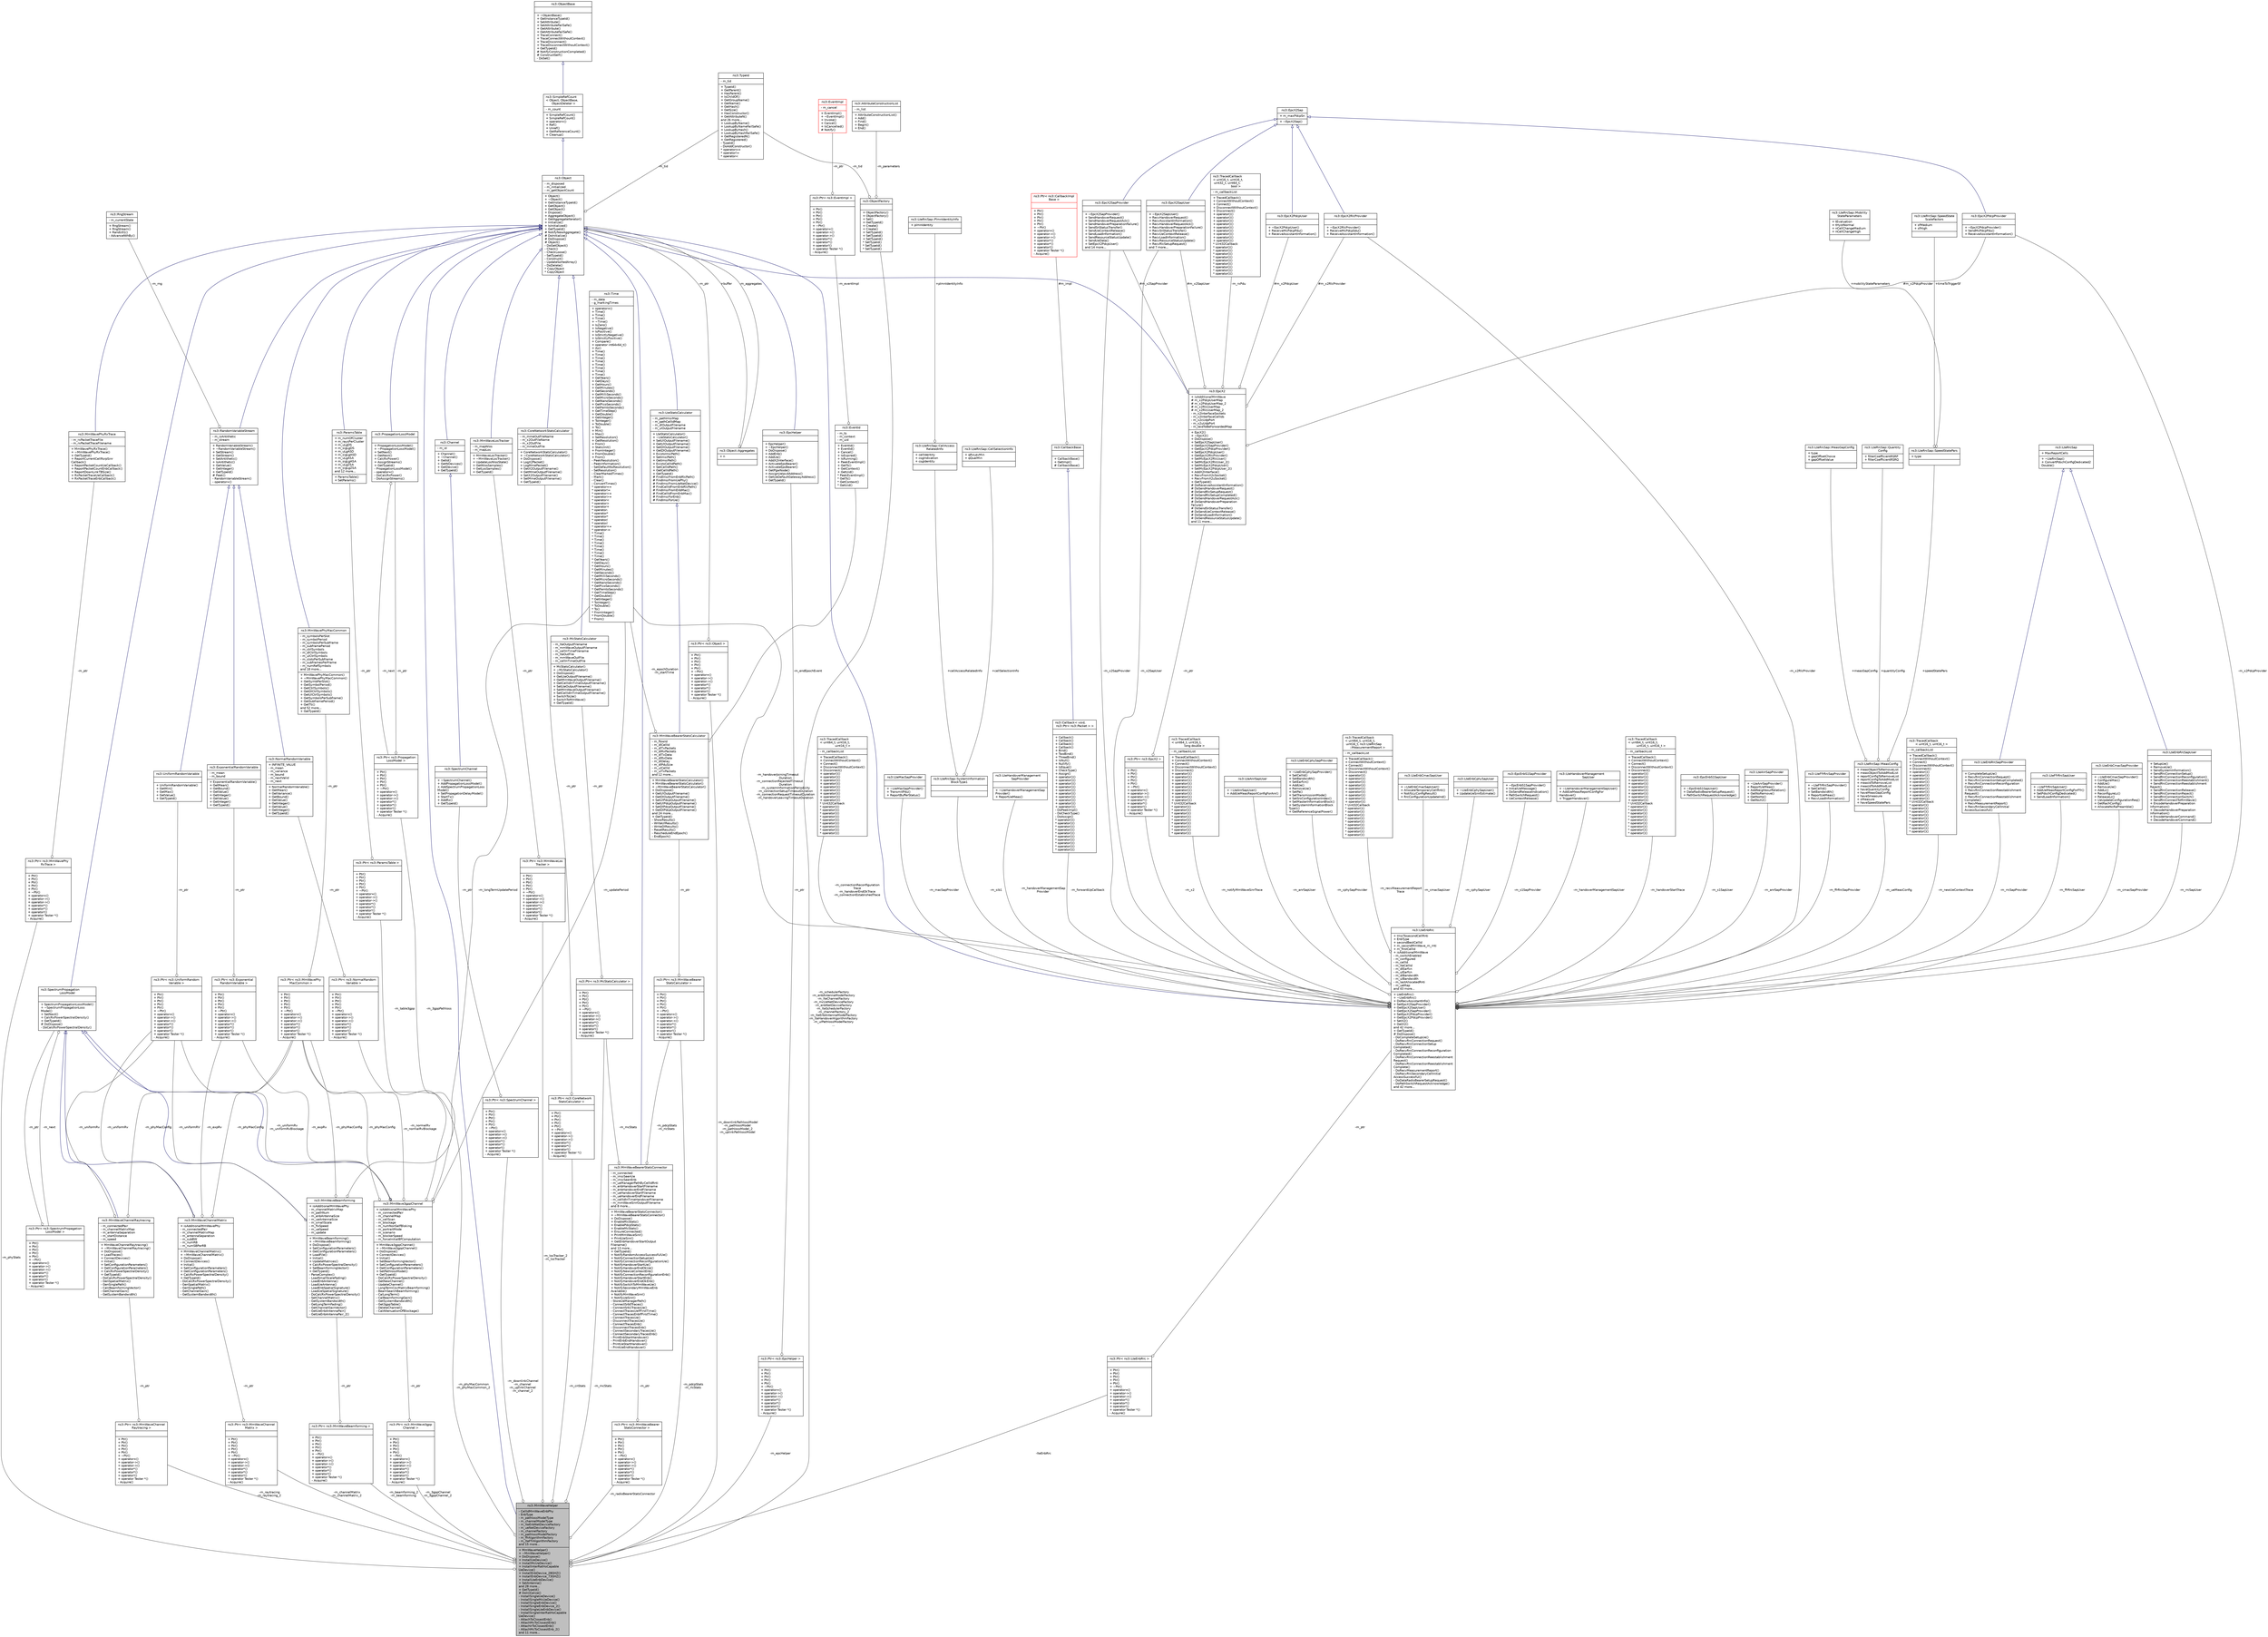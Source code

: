 digraph "ns3::MmWaveHelper"
{
  edge [fontname="Helvetica",fontsize="10",labelfontname="Helvetica",labelfontsize="10"];
  node [fontname="Helvetica",fontsize="10",shape=record];
  Node1 [label="{ns3::MmWaveHelper\n|- CellIdMmWaveEnbPhy\l- EnbType\l- m_pathlossModelType\l- m_channelModelType\l- m_lteEnbNetDeviceFactory\l- m_ueNetDeviceFactory\l- m_channelFactory\l- m_pathlossModelFactory\l- m_ffrAlgorithmFactory\l- m_lteFfrAlgorithmFactory\land 15 more...\l|+ MmWaveHelper()\l+ ~MmWaveHelper()\l+ DoDispose()\l+ InstallUeDevice()\l+ InstallMcUeDevice()\l+ InstallInterRatHoCapable\lUeDevice()\l+ InstallEnbDevice_28GHZ()\l+ InstallEnbDevice_73GHZ()\l+ InstallLteEnbDevice()\l+ SetAntenna()\land 28 more...\l+ GetTypeId()\l# DoInitialize()\l- InstallSingleUeDevice()\l- InstallSingleMcUeDevice()\l- InstallSingleEnbDevice()\l- InstallSingleEnbDevice_2()\l- InstallSingleLteEnbDevice()\l- InstallSingleInterRatHoCapable\lUeDevice()\l- AttachToClosestEnb()\l- AttachMcToClosestEnb()\l- AttachIrToClosestEnb()\l- AttachMcToClosestEnb_2()\land 11 more...\l}",height=0.2,width=0.4,color="black", fillcolor="grey75", style="filled", fontcolor="black"];
  Node2 -> Node1 [dir="back",color="midnightblue",fontsize="10",style="solid",arrowtail="onormal"];
  Node2 [label="{ns3::Object\n|- m_disposed\l- m_initialized\l- m_getObjectCount\l|+ Object()\l+ ~Object()\l+ GetInstanceTypeId()\l+ GetObject()\l+ GetObject()\l+ Dispose()\l+ AggregateObject()\l+ GetAggregateIterator()\l+ Initialize()\l+ IsInitialized()\l+ GetTypeId()\l# NotifyNewAggregate()\l# DoInitialize()\l# DoDispose()\l# Object()\l- DoGetObject()\l- Check()\l- CheckLoose()\l- SetTypeId()\l- Construct()\l- UpdateSortedArray()\l- DoDelete()\l* CopyObject\l* CopyObject\l}",height=0.2,width=0.4,color="black", fillcolor="white", style="filled",URL="$d9/d77/classns3_1_1Object.html",tooltip="A base class which provides memory management and object aggregation. "];
  Node3 -> Node2 [dir="back",color="midnightblue",fontsize="10",style="solid",arrowtail="onormal"];
  Node3 [label="{ns3::SimpleRefCount\l\< Object, ObjectBase,\l ObjectDeleter \>\n|- m_count\l|+ SimpleRefCount()\l+ SimpleRefCount()\l+ operator=()\l+ Ref()\l+ Unref()\l+ GetReferenceCount()\l+ Cleanup()\l}",height=0.2,width=0.4,color="black", fillcolor="white", style="filled",URL="$da/da1/classns3_1_1SimpleRefCount.html"];
  Node4 -> Node3 [dir="back",color="midnightblue",fontsize="10",style="solid",arrowtail="onormal"];
  Node4 [label="{ns3::ObjectBase\n||+ ~ObjectBase()\l+ GetInstanceTypeId()\l+ SetAttribute()\l+ SetAttributeFailSafe()\l+ GetAttribute()\l+ GetAttributeFailSafe()\l+ TraceConnect()\l+ TraceConnectWithoutContext()\l+ TraceDisconnect()\l+ TraceDisconnectWithoutContext()\l+ GetTypeId()\l# NotifyConstructionCompleted()\l# ConstructSelf()\l- DoSet()\l}",height=0.2,width=0.4,color="black", fillcolor="white", style="filled",URL="$d2/dac/classns3_1_1ObjectBase.html",tooltip="Anchor the ns-3 type and attribute system. "];
  Node5 -> Node2 [color="grey25",fontsize="10",style="solid",label=" -m_tid" ,arrowhead="odiamond"];
  Node5 [label="{ns3::TypeId\n|- m_tid\l|+ TypeId()\l+ GetParent()\l+ HasParent()\l+ IsChildOf()\l+ GetGroupName()\l+ GetName()\l+ GetHash()\l+ GetSize()\l+ HasConstructor()\l+ GetAttributeN()\land 26 more...\l+ LookupByName()\l+ LookupByNameFailSafe()\l+ LookupByHash()\l+ LookupByHashFailSafe()\l+ GetRegisteredN()\l+ GetRegistered()\l- TypeId()\l- DoAddConstructor()\l* operator==\l* operator!=\l* operator\<\l}",height=0.2,width=0.4,color="black", fillcolor="white", style="filled",URL="$d6/d11/classns3_1_1TypeId.html",tooltip="a unique identifier for an interface. "];
  Node6 -> Node2 [color="grey25",fontsize="10",style="solid",label=" -m_aggregates" ,arrowhead="odiamond"];
  Node6 [label="{ns3::Object::Aggregates\n|+ n\l|}",height=0.2,width=0.4,color="black", fillcolor="white", style="filled",URL="$d5/de9/structns3_1_1Object_1_1Aggregates.html"];
  Node2 -> Node6 [color="grey25",fontsize="10",style="solid",label=" +buffer" ,arrowhead="odiamond"];
  Node7 -> Node1 [color="grey25",fontsize="10",style="solid",label=" -m_downlinkChannel\n-m_channel\n-m_uplinkChannel\n-m_channel_2" ,arrowhead="odiamond"];
  Node7 [label="{ns3::Ptr\< ns3::SpectrumChannel \>\n||+ Ptr()\l+ Ptr()\l+ Ptr()\l+ Ptr()\l+ Ptr()\l+ ~Ptr()\l+ operator=()\l+ operator-\>()\l+ operator-\>()\l+ operator*()\l+ operator*()\l+ operator!()\l+ operator Tester *()\l- Acquire()\l}",height=0.2,width=0.4,color="black", fillcolor="white", style="filled",URL="$dc/d90/classns3_1_1Ptr.html"];
  Node8 -> Node7 [color="grey25",fontsize="10",style="solid",label=" -m_ptr" ,arrowhead="odiamond"];
  Node8 [label="{ns3::SpectrumChannel\n||+ ~SpectrumChannel()\l+ AddPropagationLossModel()\l+ AddSpectrumPropagationLoss\lModel()\l+ SetPropagationDelayModel()\l+ StartTx()\l+ AddRx()\l+ GetTypeId()\l}",height=0.2,width=0.4,color="black", fillcolor="white", style="filled",URL="$d9/d59/classns3_1_1SpectrumChannel.html"];
  Node9 -> Node8 [dir="back",color="midnightblue",fontsize="10",style="solid",arrowtail="onormal"];
  Node9 [label="{ns3::Channel\n|- m_id\l|+ Channel()\l+ ~Channel()\l+ GetId()\l+ GetNDevices()\l+ GetDevice()\l+ GetTypeId()\l}",height=0.2,width=0.4,color="black", fillcolor="white", style="filled",URL="$d4/d67/classns3_1_1Channel.html",tooltip="Abstract Channel Base Class. "];
  Node2 -> Node9 [dir="back",color="midnightblue",fontsize="10",style="solid",arrowtail="onormal"];
  Node10 -> Node1 [color="grey25",fontsize="10",style="solid",label=" -m_losTracker_2\n-m_losTracker" ,arrowhead="odiamond"];
  Node10 [label="{ns3::Ptr\< ns3::MmWaveLos\lTracker \>\n||+ Ptr()\l+ Ptr()\l+ Ptr()\l+ Ptr()\l+ Ptr()\l+ ~Ptr()\l+ operator=()\l+ operator-\>()\l+ operator-\>()\l+ operator*()\l+ operator*()\l+ operator!()\l+ operator Tester *()\l- Acquire()\l}",height=0.2,width=0.4,color="black", fillcolor="white", style="filled",URL="$dc/d90/classns3_1_1Ptr.html"];
  Node11 -> Node10 [color="grey25",fontsize="10",style="solid",label=" -m_ptr" ,arrowhead="odiamond"];
  Node11 [label="{ns3::MmWaveLosTracker\n|- m_mapNlos\l- m_mapLos\l|+ MmWaveLosTracker()\l+ ~MmWaveLosTracker()\l+ UpdateLosNlosState()\l+ GetNlosSamples()\l+ GetLosSamples()\l+ GetTypeId()\l}",height=0.2,width=0.4,color="black", fillcolor="white", style="filled",URL="$d6/d4e/classns3_1_1MmWaveLosTracker.html"];
  Node2 -> Node11 [dir="back",color="midnightblue",fontsize="10",style="solid",arrowtail="onormal"];
  Node12 -> Node1 [color="grey25",fontsize="10",style="solid",label=" -m_cnStats" ,arrowhead="odiamond"];
  Node12 [label="{ns3::Ptr\< ns3::CoreNetwork\lStatsCalculator \>\n||+ Ptr()\l+ Ptr()\l+ Ptr()\l+ Ptr()\l+ Ptr()\l+ ~Ptr()\l+ operator=()\l+ operator-\>()\l+ operator-\>()\l+ operator*()\l+ operator*()\l+ operator!()\l+ operator Tester *()\l- Acquire()\l}",height=0.2,width=0.4,color="black", fillcolor="white", style="filled",URL="$dc/d90/classns3_1_1Ptr.html"];
  Node13 -> Node12 [color="grey25",fontsize="10",style="solid",label=" -m_ptr" ,arrowhead="odiamond"];
  Node13 [label="{ns3::CoreNetworkStatsCalculator\n|- m_mmeOutFileName\l- m_x2OutFileName\l- m_x2OutFile\l- m_mmeOutFile\l|+ CoreNetworkStatsCalculator()\l+ ~CoreNetworkStatsCalculator()\l+ DoDispose()\l+ LogX2Packet()\l+ LogMmePacket()\l+ GetX2OutputFilename()\l+ GetMmeOutputFilename()\l+ SetX2OutputFilename()\l+ SetMmeOutputFilename()\l+ GetTypeId()\l}",height=0.2,width=0.4,color="black", fillcolor="white", style="filled",URL="$da/d47/classns3_1_1CoreNetworkStatsCalculator.html"];
  Node2 -> Node13 [dir="back",color="midnightblue",fontsize="10",style="solid",arrowtail="onormal"];
  Node14 -> Node1 [color="grey25",fontsize="10",style="solid",label=" -m_epcHelper" ,arrowhead="odiamond"];
  Node14 [label="{ns3::Ptr\< ns3::EpcHelper \>\n||+ Ptr()\l+ Ptr()\l+ Ptr()\l+ Ptr()\l+ Ptr()\l+ ~Ptr()\l+ operator=()\l+ operator-\>()\l+ operator-\>()\l+ operator*()\l+ operator*()\l+ operator!()\l+ operator Tester *()\l- Acquire()\l}",height=0.2,width=0.4,color="black", fillcolor="white", style="filled",URL="$dc/d90/classns3_1_1Ptr.html"];
  Node15 -> Node14 [color="grey25",fontsize="10",style="solid",label=" -m_ptr" ,arrowhead="odiamond"];
  Node15 [label="{ns3::EpcHelper\n||+ EpcHelper()\l+ ~EpcHelper()\l+ DoDispose()\l+ AddEnb()\l+ AddUe()\l+ AddX2Interface()\l+ ActivateEpsBearer()\l+ ActivateEpsBearer()\l+ GetPgwNode()\l+ AssignUeIpv4Address()\l+ GetUeDefaultGatewayAddress()\l+ GetTypeId()\l}",height=0.2,width=0.4,color="black", fillcolor="white", style="filled",URL="$d3/d5b/classns3_1_1EpcHelper.html",tooltip="Base helper class to handle the creation of the EPC entities. "];
  Node2 -> Node15 [dir="back",color="midnightblue",fontsize="10",style="solid",arrowtail="onormal"];
  Node16 -> Node1 [color="grey25",fontsize="10",style="solid",label=" -m_phyStats" ,arrowhead="odiamond"];
  Node16 [label="{ns3::Ptr\< ns3::MmWavePhy\lRxTrace \>\n||+ Ptr()\l+ Ptr()\l+ Ptr()\l+ Ptr()\l+ Ptr()\l+ ~Ptr()\l+ operator=()\l+ operator-\>()\l+ operator-\>()\l+ operator*()\l+ operator*()\l+ operator!()\l+ operator Tester *()\l- Acquire()\l}",height=0.2,width=0.4,color="black", fillcolor="white", style="filled",URL="$dc/d90/classns3_1_1Ptr.html"];
  Node17 -> Node16 [color="grey25",fontsize="10",style="solid",label=" -m_ptr" ,arrowhead="odiamond"];
  Node17 [label="{ns3::MmWavePhyRxTrace\n|- m_rxPacketTraceFile\l- m_rxPacketTraceFilename\l|+ MmWavePhyRxTrace()\l+ ~MmWavePhyRxTrace()\l+ GetTypeId()\l+ ReportCurrentCellRsrpSinr\lCallback()\l+ ReportPacketCountUeCallback()\l+ ReportPacketCountEnbCallback()\l+ ReportDownLinkTBSize()\l+ RxPacketTraceUeCallback()\l+ RxPacketTraceEnbCallback()\l}",height=0.2,width=0.4,color="black", fillcolor="white", style="filled",URL="$d8/def/classns3_1_1MmWavePhyRxTrace.html"];
  Node2 -> Node17 [dir="back",color="midnightblue",fontsize="10",style="solid",arrowtail="onormal"];
  Node18 -> Node1 [color="grey25",fontsize="10",style="solid",label=" -m_raytracing\n-m_raytracing_2" ,arrowhead="odiamond"];
  Node18 [label="{ns3::Ptr\< ns3::MmWaveChannel\lRaytracing \>\n||+ Ptr()\l+ Ptr()\l+ Ptr()\l+ Ptr()\l+ Ptr()\l+ ~Ptr()\l+ operator=()\l+ operator-\>()\l+ operator-\>()\l+ operator*()\l+ operator*()\l+ operator!()\l+ operator Tester *()\l- Acquire()\l}",height=0.2,width=0.4,color="black", fillcolor="white", style="filled",URL="$dc/d90/classns3_1_1Ptr.html"];
  Node19 -> Node18 [color="grey25",fontsize="10",style="solid",label=" -m_ptr" ,arrowhead="odiamond"];
  Node19 [label="{ns3::MmWaveChannelRaytracing\n|- m_connectedPair\l- m_channelMatrixMap\l- m_antennaSeparation\l- m_startDistance\l- m_speed\l|+ MmWaveChannelRaytracing()\l+ ~MmWaveChannelRaytracing()\l+ DoDispose()\l+ LoadTraces()\l+ ConnectDevices()\l+ Initial()\l+ SetConfigurationParameters()\l+ GetConfigurationParameters()\l+ CalcRxPowerSpectralDensity()\l+ GetTypeId()\l- DoCalcRxPowerSpectralDensity()\l- GenSpatialMatrix()\l- GenSinglePath()\l- CalcBeamformingVector()\l- GetChannelGain()\l- GetSystemBandwidth()\l}",height=0.2,width=0.4,color="black", fillcolor="white", style="filled",URL="$d1/d92/classns3_1_1MmWaveChannelRaytracing.html"];
  Node20 -> Node19 [dir="back",color="midnightblue",fontsize="10",style="solid",arrowtail="onormal"];
  Node20 [label="{ns3::SpectrumPropagation\lLossModel\n||+ SpectrumPropagationLossModel()\l+ ~SpectrumPropagationLoss\lModel()\l+ SetNext()\l+ CalcRxPowerSpectralDensity()\l+ GetTypeId()\l# DoDispose()\l- DoCalcRxPowerSpectralDensity()\l}",height=0.2,width=0.4,color="black", fillcolor="white", style="filled",URL="$db/dd7/classns3_1_1SpectrumPropagationLossModel.html",tooltip="spectrum-aware propagation loss model "];
  Node2 -> Node20 [dir="back",color="midnightblue",fontsize="10",style="solid",arrowtail="onormal"];
  Node21 -> Node20 [color="grey25",fontsize="10",style="solid",label=" -m_next" ,arrowhead="odiamond"];
  Node21 [label="{ns3::Ptr\< ns3::SpectrumPropagation\lLossModel \>\n||+ Ptr()\l+ Ptr()\l+ Ptr()\l+ Ptr()\l+ Ptr()\l+ ~Ptr()\l+ operator=()\l+ operator-\>()\l+ operator-\>()\l+ operator*()\l+ operator*()\l+ operator!()\l+ operator Tester *()\l- Acquire()\l}",height=0.2,width=0.4,color="black", fillcolor="white", style="filled",URL="$dc/d90/classns3_1_1Ptr.html"];
  Node20 -> Node21 [color="grey25",fontsize="10",style="solid",label=" -m_ptr" ,arrowhead="odiamond"];
  Node22 -> Node19 [color="grey25",fontsize="10",style="solid",label=" -m_phyMacConfig" ,arrowhead="odiamond"];
  Node22 [label="{ns3::Ptr\< ns3::MmWavePhy\lMacCommon \>\n||+ Ptr()\l+ Ptr()\l+ Ptr()\l+ Ptr()\l+ Ptr()\l+ ~Ptr()\l+ operator=()\l+ operator-\>()\l+ operator-\>()\l+ operator*()\l+ operator*()\l+ operator!()\l+ operator Tester *()\l- Acquire()\l}",height=0.2,width=0.4,color="black", fillcolor="white", style="filled",URL="$dc/d90/classns3_1_1Ptr.html"];
  Node23 -> Node22 [color="grey25",fontsize="10",style="solid",label=" -m_ptr" ,arrowhead="odiamond"];
  Node23 [label="{ns3::MmWavePhyMacCommon\n|- m_symbolsPerSlot\l- m_symbolPeriod\l- m_symbolsPerSubframe\l- m_subframePeriod\l- m_ctrlSymbols\l- m_dlCtrlSymbols\l- m_ulCtrlSymbols\l- m_slotsPerSubframe\l- m_subframesPerFrame\l- m_numRefSymbols\land 18 more...\l|+ MmWavePhyMacCommon()\l+ ~MmWavePhyMacCommon()\l+ GetSymbPerSlot()\l+ GetSymbolPeriod()\l+ GetCtrlSymbols()\l+ GetDlCtrlSymbols()\l+ GetUlCtrlSymbols()\l+ GetSymbolsPerSubframe()\l+ GetSubframePeriod()\l+ GetTti()\land 52 more...\l+ GetTypeId()\l}",height=0.2,width=0.4,color="black", fillcolor="white", style="filled",URL="$df/df4/classns3_1_1MmWavePhyMacCommon.html"];
  Node2 -> Node23 [dir="back",color="midnightblue",fontsize="10",style="solid",arrowtail="onormal"];
  Node24 -> Node19 [color="grey25",fontsize="10",style="solid",label=" -m_uniformRv" ,arrowhead="odiamond"];
  Node24 [label="{ns3::Ptr\< ns3::UniformRandom\lVariable \>\n||+ Ptr()\l+ Ptr()\l+ Ptr()\l+ Ptr()\l+ Ptr()\l+ ~Ptr()\l+ operator=()\l+ operator-\>()\l+ operator-\>()\l+ operator*()\l+ operator*()\l+ operator!()\l+ operator Tester *()\l- Acquire()\l}",height=0.2,width=0.4,color="black", fillcolor="white", style="filled",URL="$dc/d90/classns3_1_1Ptr.html"];
  Node25 -> Node24 [color="grey25",fontsize="10",style="solid",label=" -m_ptr" ,arrowhead="odiamond"];
  Node25 [label="{ns3::UniformRandomVariable\n||+ UniformRandomVariable()\l+ GetMin()\l+ GetMax()\l+ GetValue()\l+ GetTypeId()\l}",height=0.2,width=0.4,color="black", fillcolor="white", style="filled",URL="$d0/d5b/classns3_1_1UniformRandomVariable.html",tooltip="The uniform distribution Random Number Generator (RNG). "];
  Node26 -> Node25 [dir="back",color="midnightblue",fontsize="10",style="solid",arrowtail="onormal"];
  Node26 [label="{ns3::RandomVariableStream\n|- m_isAntithetic\l- m_stream\l|+ RandomVariableStream()\l+ ~RandomVariableStream()\l+ SetStream()\l+ GetStream()\l+ SetAntithetic()\l+ IsAntithetic()\l+ GetValue()\l+ GetInteger()\l+ GetTypeId()\l# Peek()\l- RandomVariableStream()\l- operator=()\l}",height=0.2,width=0.4,color="black", fillcolor="white", style="filled",URL="$dc/daa/classns3_1_1RandomVariableStream.html",tooltip="The basic uniform Random Number Generator (RNG). "];
  Node2 -> Node26 [dir="back",color="midnightblue",fontsize="10",style="solid",arrowtail="onormal"];
  Node27 -> Node26 [color="grey25",fontsize="10",style="solid",label=" -m_rng" ,arrowhead="odiamond"];
  Node27 [label="{ns3::RngStream\n|- m_currentState\l|+ RngStream()\l+ RngStream()\l+ RandU01()\l- AdvanceNthBy()\l}",height=0.2,width=0.4,color="black", fillcolor="white", style="filled",URL="$da/d35/classns3_1_1RngStream.html",tooltip="Combined Multiple-Recursive Generator MRG32k3a. "];
  Node28 -> Node1 [color="grey25",fontsize="10",style="solid",label=" -m_3gppChannel\n-m_3gppChannel_2" ,arrowhead="odiamond"];
  Node28 [label="{ns3::Ptr\< ns3::MmWave3gpp\lChannel \>\n||+ Ptr()\l+ Ptr()\l+ Ptr()\l+ Ptr()\l+ Ptr()\l+ ~Ptr()\l+ operator=()\l+ operator-\>()\l+ operator-\>()\l+ operator*()\l+ operator*()\l+ operator!()\l+ operator Tester *()\l- Acquire()\l}",height=0.2,width=0.4,color="black", fillcolor="white", style="filled",URL="$dc/d90/classns3_1_1Ptr.html"];
  Node29 -> Node28 [color="grey25",fontsize="10",style="solid",label=" -m_ptr" ,arrowhead="odiamond"];
  Node29 [label="{ns3::MmWave3gppChannel\n|+ isAdditionalMmWavePhy\l- m_connectedPair\l- m_channelMap\l- m_cellScan\l- m_blockage\l- m_numNonSelfBloking\l- m_portraitMode\l- m_scenario\l- m_blockerSpeed\l- m_forceInitialBfComputation\l|+ MmWave3gppChannel()\l+ ~MmWave3gppChannel()\l+ DoDispose()\l+ ConnectDevices()\l+ Initial()\l+ SetBeamformingVector()\l+ SetConfigurationParameters()\l+ GetConfigurationParameters()\l+ SetPathlossModel()\l+ GetTypeId()\l- DoCalcRxPowerSpectralDensity()\l- GetNewChannel()\l- UpdateChannel()\l- LongTermCovMatrixBeamforming()\l- BeamSearchBeamforming()\l- CalLongTerm()\l- CalBeamformingGain()\l- GetSystemBandwidth()\l- Get3gppTable()\l- DeleteChannel()\l- CalAttenuationOfBlockage()\l}",height=0.2,width=0.4,color="black", fillcolor="white", style="filled",URL="$d5/d15/classns3_1_1MmWave3gppChannel.html",tooltip="This class implements the fading computation of the 3GPP TR 38.900 channel model and performs the bea..."];
  Node20 -> Node29 [dir="back",color="midnightblue",fontsize="10",style="solid",arrowtail="onormal"];
  Node30 -> Node29 [color="grey25",fontsize="10",style="solid",label=" -m_table3gpp" ,arrowhead="odiamond"];
  Node30 [label="{ns3::Ptr\< ns3::ParamsTable \>\n||+ Ptr()\l+ Ptr()\l+ Ptr()\l+ Ptr()\l+ Ptr()\l+ ~Ptr()\l+ operator=()\l+ operator-\>()\l+ operator-\>()\l+ operator*()\l+ operator*()\l+ operator!()\l+ operator Tester *()\l- Acquire()\l}",height=0.2,width=0.4,color="black", fillcolor="white", style="filled",URL="$dc/d90/classns3_1_1Ptr.html"];
  Node31 -> Node30 [color="grey25",fontsize="10",style="solid",label=" -m_ptr" ,arrowhead="odiamond"];
  Node31 [label="{ns3::ParamsTable\n|+ m_numOfCluster\l+ m_raysPerCluster\l+ m_uLgDS\l+ m_sigLgDS\l+ m_uLgASD\l+ m_sigLgASD\l+ m_uLgASA\l+ m_sigLgASA\l+ m_uLgZSA\l+ m_sigLgZSA\land 12 more...\l|+ ParamsTable()\l+ SetParams()\l}",height=0.2,width=0.4,color="black", fillcolor="white", style="filled",URL="$d1/d87/structns3_1_1ParamsTable.html"];
  Node2 -> Node31 [dir="back",color="midnightblue",fontsize="10",style="solid",arrowtail="onormal"];
  Node32 -> Node29 [color="grey25",fontsize="10",style="solid",label=" -m_normalRv\n-m_normalRvBlockage" ,arrowhead="odiamond"];
  Node32 [label="{ns3::Ptr\< ns3::NormalRandom\lVariable \>\n||+ Ptr()\l+ Ptr()\l+ Ptr()\l+ Ptr()\l+ Ptr()\l+ ~Ptr()\l+ operator=()\l+ operator-\>()\l+ operator-\>()\l+ operator*()\l+ operator*()\l+ operator!()\l+ operator Tester *()\l- Acquire()\l}",height=0.2,width=0.4,color="black", fillcolor="white", style="filled",URL="$dc/d90/classns3_1_1Ptr.html"];
  Node33 -> Node32 [color="grey25",fontsize="10",style="solid",label=" -m_ptr" ,arrowhead="odiamond"];
  Node33 [label="{ns3::NormalRandomVariable\n|+ INFINITE_VALUE\l- m_mean\l- m_variance\l- m_bound\l- m_nextValid\l- m_next\l|+ NormalRandomVariable()\l+ GetMean()\l+ GetVariance()\l+ GetBound()\l+ GetValue()\l+ GetInteger()\l+ GetValue()\l+ GetInteger()\l+ GetTypeId()\l}",height=0.2,width=0.4,color="black", fillcolor="white", style="filled",URL="$d7/d87/classns3_1_1NormalRandomVariable.html",tooltip="The normal (Gaussian) distribution Random Number Generator (RNG) that allows stream numbers to be set..."];
  Node26 -> Node33 [dir="back",color="midnightblue",fontsize="10",style="solid",arrowtail="onormal"];
  Node34 -> Node29 [color="grey25",fontsize="10",style="solid",label=" -m_updatePeriod" ,arrowhead="odiamond"];
  Node34 [label="{ns3::Time\n|- m_data\l- g_markingTimes\l|+ operator=()\l+ Time()\l+ Time()\l+ Time()\l+ ~Time()\l+ IsZero()\l+ IsNegative()\l+ IsPositive()\l+ IsStrictlyNegative()\l+ IsStrictlyPositive()\l+ Compare()\l+ operator int64x64_t()\l+ As()\l+ Time()\l+ Time()\l+ Time()\l+ Time()\l+ Time()\l+ Time()\l+ Time()\l+ Time()\l+ GetYears()\l+ GetDays()\l+ GetHours()\l+ GetMinutes()\l+ GetSeconds()\l+ GetMilliSeconds()\l+ GetMicroSeconds()\l+ GetNanoSeconds()\l+ GetPicoSeconds()\l+ GetFemtoSeconds()\l+ GetTimeStep()\l+ GetDouble()\l+ GetInteger()\l+ ToInteger()\l+ ToDouble()\l+ To()\l+ Min()\l+ Max()\l+ SetResolution()\l+ GetResolution()\l+ From()\l+ StaticInit()\l+ FromInteger()\l+ FromDouble()\l+ From()\l- PeekResolution()\l- PeekInformation()\l- SetDefaultNsResolution()\l- SetResolution()\l- ClearMarkedTimes()\l- Mark()\l- Clear()\l- ConvertTimes()\l* operator==\l* operator!=\l* operator\<=\l* operator\>=\l* operator\<\l* operator\>\l* operator+\l* operator-\l* operator*\l* operator*\l* operator/\l* operator/\l* operator+=\l* operator-=\l* Time()\l* Time()\l* Time()\l* Time()\l* Time()\l* Time()\l* Time()\l* Time()\l* GetYears()\l* GetDays()\l* GetHours()\l* GetMinutes()\l* GetSeconds()\l* GetMilliSeconds()\l* GetMicroSeconds()\l* GetNanoSeconds()\l* GetPicoSeconds()\l* GetFemtoSeconds()\l* GetTimeStep()\l* GetDouble()\l* GetInteger()\l* ToInteger()\l* ToDouble()\l* To()\l* FromInteger()\l* FromDouble()\l* From()\l}",height=0.2,width=0.4,color="black", fillcolor="white", style="filled",URL="$dc/d04/classns3_1_1Time.html",tooltip="Simulation virtual time values and global simulation resolution. "];
  Node22 -> Node29 [color="grey25",fontsize="10",style="solid",label=" -m_phyMacConfig" ,arrowhead="odiamond"];
  Node35 -> Node29 [color="grey25",fontsize="10",style="solid",label=" -m_3gppPathloss" ,arrowhead="odiamond"];
  Node35 [label="{ns3::Ptr\< ns3::Propagation\lLossModel \>\n||+ Ptr()\l+ Ptr()\l+ Ptr()\l+ Ptr()\l+ Ptr()\l+ ~Ptr()\l+ operator=()\l+ operator-\>()\l+ operator-\>()\l+ operator*()\l+ operator*()\l+ operator!()\l+ operator Tester *()\l- Acquire()\l}",height=0.2,width=0.4,color="black", fillcolor="white", style="filled",URL="$dc/d90/classns3_1_1Ptr.html"];
  Node36 -> Node35 [color="grey25",fontsize="10",style="solid",label=" -m_ptr" ,arrowhead="odiamond"];
  Node36 [label="{ns3::PropagationLossModel\n||+ PropagationLossModel()\l+ ~PropagationLossModel()\l+ SetNext()\l+ GetNext()\l+ CalcRxPower()\l+ AssignStreams()\l+ GetTypeId()\l- PropagationLossModel()\l- operator=()\l- DoCalcRxPower()\l- DoAssignStreams()\l}",height=0.2,width=0.4,color="black", fillcolor="white", style="filled",URL="$d7/df9/classns3_1_1PropagationLossModel.html",tooltip="Models the propagation loss through a transmission medium. "];
  Node2 -> Node36 [dir="back",color="midnightblue",fontsize="10",style="solid",arrowtail="onormal"];
  Node35 -> Node36 [color="grey25",fontsize="10",style="solid",label=" -m_next" ,arrowhead="odiamond"];
  Node24 -> Node29 [color="grey25",fontsize="10",style="solid",label=" -m_uniformRv\n-m_uniformRvBlockage" ,arrowhead="odiamond"];
  Node37 -> Node29 [color="grey25",fontsize="10",style="solid",label=" -m_expRv" ,arrowhead="odiamond"];
  Node37 [label="{ns3::Ptr\< ns3::Exponential\lRandomVariable \>\n||+ Ptr()\l+ Ptr()\l+ Ptr()\l+ Ptr()\l+ Ptr()\l+ ~Ptr()\l+ operator=()\l+ operator-\>()\l+ operator-\>()\l+ operator*()\l+ operator*()\l+ operator!()\l+ operator Tester *()\l- Acquire()\l}",height=0.2,width=0.4,color="black", fillcolor="white", style="filled",URL="$dc/d90/classns3_1_1Ptr.html"];
  Node38 -> Node37 [color="grey25",fontsize="10",style="solid",label=" -m_ptr" ,arrowhead="odiamond"];
  Node38 [label="{ns3::ExponentialRandomVariable\n|- m_mean\l- m_bound\l|+ ExponentialRandomVariable()\l+ GetMean()\l+ GetBound()\l+ GetValue()\l+ GetInteger()\l+ GetValue()\l+ GetInteger()\l+ GetTypeId()\l}",height=0.2,width=0.4,color="black", fillcolor="white", style="filled",URL="$d6/d98/classns3_1_1ExponentialRandomVariable.html",tooltip="The exponential distribution Random Number Generator (RNG). "];
  Node26 -> Node38 [dir="back",color="midnightblue",fontsize="10",style="solid",arrowtail="onormal"];
  Node39 -> Node1 [color="grey25",fontsize="10",style="solid",label=" -m_schedulerFactory\n-m_enbAntennaModelFactory\n-m_lteChannelFactory\n-m_mcUeNetDeviceFactory\n-m_enbNetDeviceFactory\n-m_lteSchedulerFactory\n-m_channelFactory_2\n-m_lteEnbAntennaModelFactory\n-m_lteHandoverAlgorithmFactory\n-m_ulPathlossModelFactory\n..." ,arrowhead="odiamond"];
  Node39 [label="{ns3::ObjectFactory\n||+ ObjectFactory()\l+ ObjectFactory()\l+ Set()\l+ GetTypeId()\l+ Create()\l+ Create()\l+ SetTypeId()\l+ SetTypeId()\l+ SetTypeId()\l* SetTypeId()\l* SetTypeId()\l* SetTypeId()\l}",height=0.2,width=0.4,color="black", fillcolor="white", style="filled",URL="$d5/d0d/classns3_1_1ObjectFactory.html",tooltip="Instantiate subclasses of ns3::Object. "];
  Node5 -> Node39 [color="grey25",fontsize="10",style="solid",label=" -m_tid" ,arrowhead="odiamond"];
  Node40 -> Node39 [color="grey25",fontsize="10",style="solid",label=" -m_parameters" ,arrowhead="odiamond"];
  Node40 [label="{ns3::AttributeConstructionList\n|- m_list\l|+ AttributeConstructionList()\l+ Add()\l+ Find()\l+ Begin()\l+ End()\l}",height=0.2,width=0.4,color="black", fillcolor="white", style="filled",URL="$d3/df3/classns3_1_1AttributeConstructionList.html"];
  Node41 -> Node1 [color="grey25",fontsize="10",style="solid",label=" -lteEnbRrc" ,arrowhead="odiamond"];
  Node41 [label="{ns3::Ptr\< ns3::LteEnbRrc \>\n||+ Ptr()\l+ Ptr()\l+ Ptr()\l+ Ptr()\l+ Ptr()\l+ ~Ptr()\l+ operator=()\l+ operator-\>()\l+ operator-\>()\l+ operator*()\l+ operator*()\l+ operator!()\l+ operator Tester *()\l- Acquire()\l}",height=0.2,width=0.4,color="black", fillcolor="white", style="filled",URL="$dc/d90/classns3_1_1Ptr.html"];
  Node42 -> Node41 [color="grey25",fontsize="10",style="solid",label=" -m_ptr" ,arrowhead="odiamond"];
  Node42 [label="{ns3::LteEnbRrc\n|+ ImsiTosecondCellRnti\l+ EnbType\l+ secondBestCellId\l+ m_secondMmWave_m_rnti\l+ m_firstCellId\l+ isAdditionalMmWave\l- m_switchEnabled\l- m_configured\l- m_cellId\l- m_lteCellId\l- m_dlEarfcn\l- m_ulEarfcn\l- m_dlBandwidth\l- m_ulBandwidth\l- m_lastAllocatedRnti\l- m_ueMap\land 43 more...\l|+ LteEnbRrc()\l+ ~LteEnbRrc()\l+ DoRecvAssistantInfo()\l+ SetEpcX2SapProvider()\l+ GetEpcX2SapUser()\l+ GetEpcX2SapProvider()\l+ SetEpcX2PdcpProvider()\l+ GetEpcX2PdcpProvider()\l+ SetX2()\l+ GetX2()\land 42 more...\l+ GetTypeId()\l# DoDispose()\l- DoCompleteSetupUe()\l- DoRecvRrcConnectionRequest()\l- DoRecvRrcConnectionSetup\lCompleted()\l- DoRecvRrcConnectionReconfiguration\lCompleted()\l- DoRecvRrcConnectionReestablishment\lRequest()\l- DoRecvRrcConnectionReestablishment\lComplete()\l- DoRecvMeasurementReport()\l- DoRecvRrcSecondaryCellInitial\lAccessSuccessful()\l- DoDataRadioBearerSetupRequest()\l- DoPathSwitchRequestAcknowledge()\land 42 more...\l}",height=0.2,width=0.4,color="black", fillcolor="white", style="filled",URL="$de/d65/classns3_1_1LteEnbRrc.html"];
  Node2 -> Node42 [dir="back",color="midnightblue",fontsize="10",style="solid",arrowtail="onormal"];
  Node43 -> Node42 [color="grey25",fontsize="10",style="solid",label=" -m_notifyMmWaveSinrTrace" ,arrowhead="odiamond"];
  Node43 [label="{ns3::TracedCallback\l\< uint64_t, uint16_t,\l long double \>\n|- m_callbackList\l|+ TracedCallback()\l+ ConnectWithoutContext()\l+ Connect()\l+ DisconnectWithoutContext()\l+ Disconnect()\l+ operator()()\l+ operator()()\l+ operator()()\l+ operator()()\l+ operator()()\l+ operator()()\l+ operator()()\l+ operator()()\l+ operator()()\l* Uint32Callback\l* operator()()\l* operator()()\l* operator()()\l* operator()()\l* operator()()\l* operator()()\l* operator()()\l* operator()()\l* operator()()\l}",height=0.2,width=0.4,color="black", fillcolor="white", style="filled",URL="$df/dec/classns3_1_1TracedCallback.html"];
  Node44 -> Node42 [color="grey25",fontsize="10",style="solid",label=" -m_anrSapUser" ,arrowhead="odiamond"];
  Node44 [label="{ns3::LteAnrSapUser\n||+ ~LteAnrSapUser()\l+ AddUeMeasReportConfigForAnr()\l}",height=0.2,width=0.4,color="black", fillcolor="white", style="filled",URL="$dd/d11/classns3_1_1LteAnrSapUser.html",tooltip="Service Access Point (SAP) offered by the eNodeB RRC instance to the ANR instance. "];
  Node45 -> Node42 [color="grey25",fontsize="10",style="solid",label=" -m_cphySapProvider" ,arrowhead="odiamond"];
  Node45 [label="{ns3::LteEnbCphySapProvider\n||+ ~LteEnbCphySapProvider()\l+ SetCellId()\l+ SetBandwidth()\l+ SetEarfcn()\l+ AddUe()\l+ RemoveUe()\l+ SetPa()\l+ SetTransmissionMode()\l+ SetSrsConfigurationIndex()\l+ SetMasterInformationBlock()\l+ SetSystemInformationBlock\lType1()\l+ GetReferenceSignalPower()\l}",height=0.2,width=0.4,color="black", fillcolor="white", style="filled",URL="$db/d1a/classns3_1_1LteEnbCphySapProvider.html"];
  Node46 -> Node42 [color="grey25",fontsize="10",style="solid",label=" -m_x2SapProvider" ,arrowhead="odiamond"];
  Node46 [label="{ns3::EpcX2SapProvider\n||+ ~EpcX2SapProvider()\l+ SendHandoverRequest()\l+ SendHandoverRequestAck()\l+ SendHandoverPreparationFailure()\l+ SendSnStatusTransfer()\l+ SendUeContextRelease()\l+ SendLoadInformation()\l+ SendResourceStatusUpdate()\l+ SendUeData()\l+ SetEpcX2PdcpUser()\land 14 more...\l}",height=0.2,width=0.4,color="black", fillcolor="white", style="filled",URL="$d4/d17/classns3_1_1EpcX2SapProvider.html"];
  Node47 -> Node46 [dir="back",color="midnightblue",fontsize="10",style="solid",arrowtail="onormal"];
  Node47 [label="{ns3::EpcX2Sap\n|+ m_maxPdcpSn\l|+ ~EpcX2Sap()\l}",height=0.2,width=0.4,color="black", fillcolor="white", style="filled",URL="$d1/dc9/classns3_1_1EpcX2Sap.html",tooltip="Common structures for EpcX2SapProvider and EpcX2SapUser. "];
  Node48 -> Node42 [color="grey25",fontsize="10",style="solid",label=" -m_recvMeasurementReport\lTrace" ,arrowhead="odiamond"];
  Node48 [label="{ns3::TracedCallback\l\< uint64_t, uint16_t,\l uint16_t, ns3::LteRrcSap\l::MeasurementReport \>\n|- m_callbackList\l|+ TracedCallback()\l+ ConnectWithoutContext()\l+ Connect()\l+ DisconnectWithoutContext()\l+ Disconnect()\l+ operator()()\l+ operator()()\l+ operator()()\l+ operator()()\l+ operator()()\l+ operator()()\l+ operator()()\l+ operator()()\l+ operator()()\l* Uint32Callback\l* operator()()\l* operator()()\l* operator()()\l* operator()()\l* operator()()\l* operator()()\l* operator()()\l* operator()()\l* operator()()\l}",height=0.2,width=0.4,color="black", fillcolor="white", style="filled",URL="$df/dec/classns3_1_1TracedCallback.html"];
  Node49 -> Node42 [color="grey25",fontsize="10",style="solid",label=" -m_cmacSapUser" ,arrowhead="odiamond"];
  Node49 [label="{ns3::LteEnbCmacSapUser\n||+ ~LteEnbCmacSapUser()\l+ AllocateTemporaryCellRnti()\l+ NotifyLcConfigResult()\l+ RrcConfigurationUpdateInd()\l}",height=0.2,width=0.4,color="black", fillcolor="white", style="filled",URL="$d8/d14/classns3_1_1LteEnbCmacSapUser.html"];
  Node50 -> Node42 [color="grey25",fontsize="10",style="solid",label=" -m_cphySapUser" ,arrowhead="odiamond"];
  Node50 [label="{ns3::LteEnbCphySapUser\n||+ ~LteEnbCphySapUser()\l+ UpdateUeSinrEstimate()\l}",height=0.2,width=0.4,color="black", fillcolor="white", style="filled",URL="$d1/d56/classns3_1_1LteEnbCphySapUser.html"];
  Node51 -> Node42 [color="grey25",fontsize="10",style="solid",label=" -m_s1SapProvider" ,arrowhead="odiamond"];
  Node51 [label="{ns3::EpcEnbS1SapProvider\n||+ ~EpcEnbS1SapProvider()\l+ InitialUeMessage()\l+ DoSendReleaseIndication()\l+ PathSwitchRequest()\l+ UeContextRelease()\l}",height=0.2,width=0.4,color="black", fillcolor="white", style="filled",URL="$d6/d42/classns3_1_1EpcEnbS1SapProvider.html"];
  Node52 -> Node42 [color="grey25",fontsize="10",style="solid",label=" -m_handoverManagementSapUser" ,arrowhead="odiamond"];
  Node52 [label="{ns3::LteHandoverManagement\lSapUser\n||+ ~LteHandoverManagementSapUser()\l+ AddUeMeasReportConfigFor\lHandover()\l+ TriggerHandover()\l}",height=0.2,width=0.4,color="black", fillcolor="white", style="filled",URL="$d4/deb/classns3_1_1LteHandoverManagementSapUser.html",tooltip="Service Access Point (SAP) offered by the eNodeB RRC instance to the handover algorithm instance..."];
  Node53 -> Node42 [color="grey25",fontsize="10",style="solid",label=" -m_handoverStartTrace" ,arrowhead="odiamond"];
  Node53 [label="{ns3::TracedCallback\l\< uint64_t, uint16_t,\l uint16_t, uint16_t \>\n|- m_callbackList\l|+ TracedCallback()\l+ ConnectWithoutContext()\l+ Connect()\l+ DisconnectWithoutContext()\l+ Disconnect()\l+ operator()()\l+ operator()()\l+ operator()()\l+ operator()()\l+ operator()()\l+ operator()()\l+ operator()()\l+ operator()()\l+ operator()()\l* Uint32Callback\l* operator()()\l* operator()()\l* operator()()\l* operator()()\l* operator()()\l* operator()()\l* operator()()\l* operator()()\l* operator()()\l}",height=0.2,width=0.4,color="black", fillcolor="white", style="filled",URL="$df/dec/classns3_1_1TracedCallback.html"];
  Node34 -> Node42 [color="grey25",fontsize="10",style="solid",label=" -m_handoverJoiningTimeout\lDuration\n-m_connectionRejectedTimeout\lDuration\n-m_systemInformationPeriodicity\n-m_connectionSetupTimeoutDuration\n-m_connectionRequestTimeoutDuration\n-m_handoverLeavingTimeoutDuration" ,arrowhead="odiamond"];
  Node54 -> Node42 [color="grey25",fontsize="10",style="solid",label=" -m_ueMeasConfig" ,arrowhead="odiamond"];
  Node54 [label="{ns3::LteRrcSap::MeasConfig\n|+ measObjectToRemoveList\l+ measObjectToAddModList\l+ reportConfigToRemoveList\l+ reportConfigToAddModList\l+ measIdToRemoveList\l+ measIdToAddModList\l+ haveQuantityConfig\l+ haveMeasGapConfig\l+ haveSmeasure\l+ sMeasure\l+ haveSpeedStatePars\l|}",height=0.2,width=0.4,color="black", fillcolor="white", style="filled",URL="$d7/d45/structns3_1_1LteRrcSap_1_1MeasConfig.html"];
  Node55 -> Node54 [color="grey25",fontsize="10",style="solid",label=" +quantityConfig" ,arrowhead="odiamond"];
  Node55 [label="{ns3::LteRrcSap::Quantity\lConfig\n|+ filterCoefficientRSRP\l+ filterCoefficientRSRQ\l|}",height=0.2,width=0.4,color="black", fillcolor="white", style="filled",URL="$d8/d34/structns3_1_1LteRrcSap_1_1QuantityConfig.html"];
  Node56 -> Node54 [color="grey25",fontsize="10",style="solid",label=" +speedStatePars" ,arrowhead="odiamond"];
  Node56 [label="{ns3::LteRrcSap::SpeedStatePars\n|+ type\l|}",height=0.2,width=0.4,color="black", fillcolor="white", style="filled",URL="$dc/d8e/structns3_1_1LteRrcSap_1_1SpeedStatePars.html"];
  Node57 -> Node56 [color="grey25",fontsize="10",style="solid",label=" +mobilityStateParameters" ,arrowhead="odiamond"];
  Node57 [label="{ns3::LteRrcSap::Mobility\lStateParameters\n|+ tEvaluation\l+ tHystNormal\l+ nCellChangeMedium\l+ nCellChangeHigh\l|}",height=0.2,width=0.4,color="black", fillcolor="white", style="filled",URL="$de/d42/structns3_1_1LteRrcSap_1_1MobilityStateParameters.html"];
  Node58 -> Node56 [color="grey25",fontsize="10",style="solid",label=" +timeToTriggerSf" ,arrowhead="odiamond"];
  Node58 [label="{ns3::LteRrcSap::SpeedState\lScaleFactors\n|+ sfMedium\l+ sfHigh\l|}",height=0.2,width=0.4,color="black", fillcolor="white", style="filled",URL="$dc/df9/structns3_1_1LteRrcSap_1_1SpeedStateScaleFactors.html"];
  Node59 -> Node54 [color="grey25",fontsize="10",style="solid",label=" +measGapConfig" ,arrowhead="odiamond"];
  Node59 [label="{ns3::LteRrcSap::MeasGapConfig\n|+ type\l+ gapOffsetChoice\l+ gapOffsetValue\l|}",height=0.2,width=0.4,color="black", fillcolor="white", style="filled",URL="$df/d90/structns3_1_1LteRrcSap_1_1MeasGapConfig.html"];
  Node60 -> Node42 [color="grey25",fontsize="10",style="solid",label=" -m_s1SapUser" ,arrowhead="odiamond"];
  Node60 [label="{ns3::EpcEnbS1SapUser\n||+ ~EpcEnbS1SapUser()\l+ DataRadioBearerSetupRequest()\l+ PathSwitchRequestAcknowledge()\l}",height=0.2,width=0.4,color="black", fillcolor="white", style="filled",URL="$db/de1/classns3_1_1EpcEnbS1SapUser.html"];
  Node61 -> Node42 [color="grey25",fontsize="10",style="solid",label=" -m_rrcSapUser" ,arrowhead="odiamond"];
  Node61 [label="{ns3::LteEnbRrcSapUser\n||+ SetupUe()\l+ RemoveUe()\l+ SendSystemInformation()\l+ SendRrcConnectionSetup()\l+ SendRrcConnectionReconfiguration()\l+ SendRrcConnectionReestablishment()\l+ SendRrcConnectionReestablishment\lReject()\l+ SendRrcConnectionRelease()\l+ SendRrcConnectionReject()\l+ SendRrcConnectionSwitch()\l+ SendRrcConnectToMmWave()\l+ EncodeHandoverPreparation\lInformation()\l+ DecodeHandoverPreparation\lInformation()\l+ EncodeHandoverCommand()\l+ DecodeHandoverCommand()\l}",height=0.2,width=0.4,color="black", fillcolor="white", style="filled",URL="$dc/d92/classns3_1_1LteEnbRrcSapUser.html",tooltip="Part of the RRC protocol. This Service Access Point (SAP) is used by the eNB RRC to send messages to ..."];
  Node62 -> Node61 [dir="back",color="midnightblue",fontsize="10",style="solid",arrowtail="onormal"];
  Node62 [label="{ns3::LteRrcSap\n|+ MaxReportCells\l|+ ~LteRrcSap()\l+ ConvertPdschConfigDedicated2\lDouble()\l}",height=0.2,width=0.4,color="black", fillcolor="white", style="filled",URL="$d4/d3e/classns3_1_1LteRrcSap.html",tooltip="Class holding definition common to all UE/eNodeB SAP Users/Providers. "];
  Node63 -> Node42 [color="grey25",fontsize="10",style="solid",label=" -m_anrSapProvider" ,arrowhead="odiamond"];
  Node63 [label="{ns3::LteAnrSapProvider\n||+ ~LteAnrSapProvider()\l+ ReportUeMeas()\l+ AddNeighbourRelation()\l+ GetNoRemove()\l+ GetNoHo()\l+ GetNoX2()\l}",height=0.2,width=0.4,color="black", fillcolor="white", style="filled",URL="$de/ddf/classns3_1_1LteAnrSapProvider.html",tooltip="Service Access Point (SAP) offered by the ANR instance to the eNodeB RRC instance. "];
  Node64 -> Node42 [color="grey25",fontsize="10",style="solid",label=" -m_x2SapUser" ,arrowhead="odiamond"];
  Node64 [label="{ns3::EpcX2SapUser\n||+ ~EpcX2SapUser()\l+ RecvHandoverRequest()\l+ RecvAssistantInformation()\l+ RecvHandoverRequestAck()\l+ RecvHandoverPreparationFailure()\l+ RecvSnStatusTransfer()\l+ RecvUeContextRelease()\l+ RecvLoadInformation()\l+ RecvResourceStatusUpdate()\l+ RecvRlcSetupRequest()\land 7 more...\l}",height=0.2,width=0.4,color="black", fillcolor="white", style="filled",URL="$d8/dce/classns3_1_1EpcX2SapUser.html"];
  Node47 -> Node64 [dir="back",color="midnightblue",fontsize="10",style="solid",arrowtail="onormal"];
  Node65 -> Node42 [color="grey25",fontsize="10",style="solid",label=" -m_ffrRrcSapProvider" ,arrowhead="odiamond"];
  Node65 [label="{ns3::LteFfrRrcSapProvider\n||+ ~LteFfrRrcSapProvider()\l+ SetCellId()\l+ SetBandwidth()\l+ ReportUeMeas()\l+ RecvLoadInformation()\l}",height=0.2,width=0.4,color="black", fillcolor="white", style="filled",URL="$db/d57/classns3_1_1LteFfrRrcSapProvider.html",tooltip="Service Access Point (SAP) offered by the Frequency Reuse algorithm instance to the eNodeB RRC instan..."];
  Node66 -> Node42 [color="grey25",fontsize="10",style="solid",label=" -m_forwardUpCallback" ,arrowhead="odiamond"];
  Node66 [label="{ns3::Callback\< void,\l ns3::Ptr\< ns3::Packet \> \>\n||+ Callback()\l+ Callback()\l+ Callback()\l+ Callback()\l+ Bind()\l+ TwoBind()\l+ ThreeBind()\l+ IsNull()\l+ Nullify()\l+ IsEqual()\l+ CheckType()\l+ Assign()\l+ operator()()\l+ operator()()\l+ operator()()\l+ operator()()\l+ operator()()\l+ operator()()\l+ operator()()\l+ operator()()\l+ operator()()\l+ operator()()\l- DoPeekImpl()\l- DoCheckType()\l- DoAssign()\l* operator()()\l* operator()()\l* operator()()\l* operator()()\l* operator()()\l* operator()()\l* operator()()\l* operator()()\l* operator()()\l* operator()()\l}",height=0.2,width=0.4,color="black", fillcolor="white", style="filled",URL="$d1/d48/classns3_1_1Callback.html"];
  Node67 -> Node66 [dir="back",color="midnightblue",fontsize="10",style="solid",arrowtail="onormal"];
  Node67 [label="{ns3::CallbackBase\n||+ CallbackBase()\l+ GetImpl()\l# CallbackBase()\l}",height=0.2,width=0.4,color="black", fillcolor="white", style="filled",URL="$d7/db5/classns3_1_1CallbackBase.html"];
  Node68 -> Node67 [color="grey25",fontsize="10",style="solid",label=" #m_impl" ,arrowhead="odiamond"];
  Node68 [label="{ns3::Ptr\< ns3::CallbackImpl\lBase \>\n||+ Ptr()\l+ Ptr()\l+ Ptr()\l+ Ptr()\l+ Ptr()\l+ ~Ptr()\l+ operator=()\l+ operator-\>()\l+ operator-\>()\l+ operator*()\l+ operator*()\l+ operator!()\l+ operator Tester *()\l- Acquire()\l}",height=0.2,width=0.4,color="red", fillcolor="white", style="filled",URL="$dc/d90/classns3_1_1Ptr.html"];
  Node69 -> Node42 [color="grey25",fontsize="10",style="solid",label=" -m_newUeContextTrace" ,arrowhead="odiamond"];
  Node69 [label="{ns3::TracedCallback\l\< uint16_t, uint16_t \>\n|- m_callbackList\l|+ TracedCallback()\l+ ConnectWithoutContext()\l+ Connect()\l+ DisconnectWithoutContext()\l+ Disconnect()\l+ operator()()\l+ operator()()\l+ operator()()\l+ operator()()\l+ operator()()\l+ operator()()\l+ operator()()\l+ operator()()\l+ operator()()\l* Uint32Callback\l* operator()()\l* operator()()\l* operator()()\l* operator()()\l* operator()()\l* operator()()\l* operator()()\l* operator()()\l* operator()()\l}",height=0.2,width=0.4,color="black", fillcolor="white", style="filled",URL="$df/dec/classns3_1_1TracedCallback.html"];
  Node70 -> Node42 [color="grey25",fontsize="10",style="solid",label=" -m_x2PdcpProvider" ,arrowhead="odiamond"];
  Node70 [label="{ns3::EpcX2PdcpProvider\n||+ ~EpcX2PdcpProvider()\l+ SendMcPdcpPdu()\l+ ReceiveAssistantInformation()\l}",height=0.2,width=0.4,color="black", fillcolor="white", style="filled",URL="$d8/d42/classns3_1_1EpcX2PdcpProvider.html"];
  Node47 -> Node70 [dir="back",color="midnightblue",fontsize="10",style="solid",arrowtail="onormal"];
  Node71 -> Node42 [color="grey25",fontsize="10",style="solid",label=" -m_ffrRrcSapUser" ,arrowhead="odiamond"];
  Node71 [label="{ns3::LteFfrRrcSapUser\n||+ ~LteFfrRrcSapUser()\l+ AddUeMeasReportConfigForFfr()\l+ SetPdschConfigDedicated()\l+ SendLoadInformation()\l}",height=0.2,width=0.4,color="black", fillcolor="white", style="filled",URL="$da/d7f/classns3_1_1LteFfrRrcSapUser.html",tooltip="Service Access Point (SAP) offered by the eNodeB RRC instance to the Frequency Reuse algorithm instan..."];
  Node72 -> Node42 [color="grey25",fontsize="10",style="solid",label=" -m_cmacSapProvider" ,arrowhead="odiamond"];
  Node72 [label="{ns3::LteEnbCmacSapProvider\n||+ ~LteEnbCmacSapProvider()\l+ ConfigureMac()\l+ AddUe()\l+ RemoveUe()\l+ AddLc()\l+ ReconfigureLc()\l+ ReleaseLc()\l+ UeUpdateConfigurationReq()\l+ GetRachConfig()\l+ AllocateNcRaPreamble()\l}",height=0.2,width=0.4,color="black", fillcolor="white", style="filled",URL="$dd/d73/classns3_1_1LteEnbCmacSapProvider.html"];
  Node73 -> Node42 [color="grey25",fontsize="10",style="solid",label=" -m_connectionReconfiguration\lTrace\n-m_handoverEndOkTrace\n-m_connectionEstablishedTrace" ,arrowhead="odiamond"];
  Node73 [label="{ns3::TracedCallback\l\< uint64_t, uint16_t,\l uint16_t \>\n|- m_callbackList\l|+ TracedCallback()\l+ ConnectWithoutContext()\l+ Connect()\l+ DisconnectWithoutContext()\l+ Disconnect()\l+ operator()()\l+ operator()()\l+ operator()()\l+ operator()()\l+ operator()()\l+ operator()()\l+ operator()()\l+ operator()()\l+ operator()()\l* Uint32Callback\l* operator()()\l* operator()()\l* operator()()\l* operator()()\l* operator()()\l* operator()()\l* operator()()\l* operator()()\l* operator()()\l}",height=0.2,width=0.4,color="black", fillcolor="white", style="filled",URL="$df/dec/classns3_1_1TracedCallback.html"];
  Node74 -> Node42 [color="grey25",fontsize="10",style="solid",label=" -m_sib1" ,arrowhead="odiamond"];
  Node74 [label="{ns3::LteRrcSap::SystemInformation\lBlockType1\n||}",height=0.2,width=0.4,color="black", fillcolor="white", style="filled",URL="$da/dc9/structns3_1_1LteRrcSap_1_1SystemInformationBlockType1.html"];
  Node75 -> Node74 [color="grey25",fontsize="10",style="solid",label=" +cellSelectionInfo" ,arrowhead="odiamond"];
  Node75 [label="{ns3::LteRrcSap::CellSelectionInfo\n|+ qRxLevMin\l+ qQualMin\l|}",height=0.2,width=0.4,color="black", fillcolor="white", style="filled",URL="$de/d73/structns3_1_1LteRrcSap_1_1CellSelectionInfo.html"];
  Node76 -> Node74 [color="grey25",fontsize="10",style="solid",label=" +cellAccessRelatedInfo" ,arrowhead="odiamond"];
  Node76 [label="{ns3::LteRrcSap::CellAccess\lRelatedInfo\n|+ cellIdentity\l+ csgIndication\l+ csgIdentity\l|}",height=0.2,width=0.4,color="black", fillcolor="white", style="filled",URL="$db/ddd/structns3_1_1LteRrcSap_1_1CellAccessRelatedInfo.html"];
  Node77 -> Node76 [color="grey25",fontsize="10",style="solid",label=" +plmnIdentityInfo" ,arrowhead="odiamond"];
  Node77 [label="{ns3::LteRrcSap::PlmnIdentityInfo\n|+ plmnIdentity\l|}",height=0.2,width=0.4,color="black", fillcolor="white", style="filled",URL="$d9/d1d/structns3_1_1LteRrcSap_1_1PlmnIdentityInfo.html"];
  Node78 -> Node42 [color="grey25",fontsize="10",style="solid",label=" -m_x2" ,arrowhead="odiamond"];
  Node78 [label="{ns3::Ptr\< ns3::EpcX2 \>\n||+ Ptr()\l+ Ptr()\l+ Ptr()\l+ Ptr()\l+ Ptr()\l+ ~Ptr()\l+ operator=()\l+ operator-\>()\l+ operator-\>()\l+ operator*()\l+ operator*()\l+ operator!()\l+ operator Tester *()\l- Acquire()\l}",height=0.2,width=0.4,color="black", fillcolor="white", style="filled",URL="$dc/d90/classns3_1_1Ptr.html"];
  Node79 -> Node78 [color="grey25",fontsize="10",style="solid",label=" -m_ptr" ,arrowhead="odiamond"];
  Node79 [label="{ns3::EpcX2\n|+ isAdditionalMmWave\l# m_x2PdcpUserMap\l# m_x2PdcpUserMap_2\l# m_x2RlcUserMap\l# m_x2RlcUserMap_2\l- m_x2InterfaceSockets\l- m_x2InterfaceCellIds\l- m_x2cUdpPort\l- m_x2uUdpPort\l- m_teidToBeForwardedMap\l|+ EpcX2()\l+ ~EpcX2()\l+ DoDispose()\l+ SetEpcX2SapUser()\l+ GetEpcX2SapProvider()\l+ GetEpcX2PdcpProvider()\l+ SetEpcX2PdcpUser()\l+ GetEpcX2RlcProvider()\l+ SetMcEpcX2RlcUser()\l+ SetMcEpcX2RlcUser_2()\l+ SetMcEpcX2PdcpUser()\l+ SetMcEpcX2PdcpUser_2()\l+ AddX2Interface()\l+ RecvFromX2cSocket()\l+ RecvFromX2uSocket()\l+ GetTypeId()\l# DoReceiveAssistantInformation()\l# DoSendHandoverRequest()\l# DoSendRlcSetupRequest()\l# DoSendRlcSetupCompleted()\l# DoSendHandoverRequestAck()\l# DoSendHandoverPreparation\lFailure()\l# DoSendSnStatusTransfer()\l# DoSendUeContextRelease()\l# DoSendLoadInformation()\l# DoSendResourceStatusUpdate()\land 11 more...\l}",height=0.2,width=0.4,color="black", fillcolor="white", style="filled",URL="$df/d1e/classns3_1_1EpcX2.html"];
  Node2 -> Node79 [dir="back",color="midnightblue",fontsize="10",style="solid",arrowtail="onormal"];
  Node80 -> Node79 [color="grey25",fontsize="10",style="solid",label=" -m_rxPdu" ,arrowhead="odiamond"];
  Node80 [label="{ns3::TracedCallback\l\< uint16_t, uint16_t,\l uint32_t, uint64_t,\l bool \>\n|- m_callbackList\l|+ TracedCallback()\l+ ConnectWithoutContext()\l+ Connect()\l+ DisconnectWithoutContext()\l+ Disconnect()\l+ operator()()\l+ operator()()\l+ operator()()\l+ operator()()\l+ operator()()\l+ operator()()\l+ operator()()\l+ operator()()\l+ operator()()\l* Uint32Callback\l* operator()()\l* operator()()\l* operator()()\l* operator()()\l* operator()()\l* operator()()\l* operator()()\l* operator()()\l* operator()()\l}",height=0.2,width=0.4,color="black", fillcolor="white", style="filled",URL="$df/dec/classns3_1_1TracedCallback.html"];
  Node46 -> Node79 [color="grey25",fontsize="10",style="solid",label=" #m_x2SapProvider" ,arrowhead="odiamond"];
  Node81 -> Node79 [color="grey25",fontsize="10",style="solid",label=" #m_x2PdcpUser" ,arrowhead="odiamond"];
  Node81 [label="{ns3::EpcX2PdcpUser\n||+ ~EpcX2PdcpUser()\l+ ReceiveMcPdcpPdu()\l+ ReceiveAssistantInformation()\l}",height=0.2,width=0.4,color="black", fillcolor="white", style="filled",URL="$d5/dcf/classns3_1_1EpcX2PdcpUser.html"];
  Node47 -> Node81 [dir="back",color="midnightblue",fontsize="10",style="solid",arrowtail="onormal"];
  Node64 -> Node79 [color="grey25",fontsize="10",style="solid",label=" #m_x2SapUser" ,arrowhead="odiamond"];
  Node70 -> Node79 [color="grey25",fontsize="10",style="solid",label=" #m_x2PdcpProvider" ,arrowhead="odiamond"];
  Node82 -> Node79 [color="grey25",fontsize="10",style="solid",label=" #m_x2RlcProvider" ,arrowhead="odiamond"];
  Node82 [label="{ns3::EpcX2RlcProvider\n||+ ~EpcX2RlcProvider()\l+ ReceiveMcPdcpSdu()\l+ ReceiveAssistantInformation()\l}",height=0.2,width=0.4,color="black", fillcolor="white", style="filled",URL="$d0/d20/classns3_1_1EpcX2RlcProvider.html"];
  Node47 -> Node82 [dir="back",color="midnightblue",fontsize="10",style="solid",arrowtail="onormal"];
  Node82 -> Node42 [color="grey25",fontsize="10",style="solid",label=" -m_x2RlcProvider" ,arrowhead="odiamond"];
  Node83 -> Node42 [color="grey25",fontsize="10",style="solid",label=" -m_macSapProvider" ,arrowhead="odiamond"];
  Node83 [label="{ns3::LteMacSapProvider\n||+ ~LteMacSapProvider()\l+ TransmitPdu()\l+ ReportBufferStatus()\l}",height=0.2,width=0.4,color="black", fillcolor="white", style="filled",URL="$db/d1a/classns3_1_1LteMacSapProvider.html"];
  Node84 -> Node42 [color="grey25",fontsize="10",style="solid",label=" -m_rrcSapProvider" ,arrowhead="odiamond"];
  Node84 [label="{ns3::LteEnbRrcSapProvider\n||+ CompleteSetupUe()\l+ RecvRrcConnectionRequest()\l+ RecvRrcConnectionSetupCompleted()\l+ RecvRrcConnectionReconfiguration\lCompleted()\l+ RecvRrcConnectionReestablishment\lRequest()\l+ RecvRrcConnectionReestablishment\lComplete()\l+ RecvMeasurementReport()\l+ RecvRrcSecondaryCellInitial\lAccessSuccessful()\l}",height=0.2,width=0.4,color="black", fillcolor="white", style="filled",URL="$d4/da8/classns3_1_1LteEnbRrcSapProvider.html",tooltip="Part of the RRC protocol. This Service Access Point (SAP) is used to let the eNB RRC receive a messag..."];
  Node62 -> Node84 [dir="back",color="midnightblue",fontsize="10",style="solid",arrowtail="onormal"];
  Node85 -> Node42 [color="grey25",fontsize="10",style="solid",label=" -m_handoverManagementSap\lProvider" ,arrowhead="odiamond"];
  Node85 [label="{ns3::LteHandoverManagement\lSapProvider\n||+ ~LteHandoverManagementSap\lProvider()\l+ ReportUeMeas()\l}",height=0.2,width=0.4,color="black", fillcolor="white", style="filled",URL="$d1/d2c/classns3_1_1LteHandoverManagementSapProvider.html",tooltip="Service Access Point (SAP) offered by the handover algorithm instance to the eNodeB RRC instance..."];
  Node86 -> Node1 [color="grey25",fontsize="10",style="solid",label=" -m_mcStats" ,arrowhead="odiamond"];
  Node86 [label="{ns3::Ptr\< ns3::McStatsCalculator \>\n||+ Ptr()\l+ Ptr()\l+ Ptr()\l+ Ptr()\l+ Ptr()\l+ ~Ptr()\l+ operator=()\l+ operator-\>()\l+ operator-\>()\l+ operator*()\l+ operator*()\l+ operator!()\l+ operator Tester *()\l- Acquire()\l}",height=0.2,width=0.4,color="black", fillcolor="white", style="filled",URL="$dc/d90/classns3_1_1Ptr.html"];
  Node87 -> Node86 [color="grey25",fontsize="10",style="solid",label=" -m_ptr" ,arrowhead="odiamond"];
  Node87 [label="{ns3::McStatsCalculator\n|- m_lteOutputFilename\l- m_mmWaveOutputFilename\l- m_cellInTimeFilename\l- m_lteOutFile\l- m_mmWaveOutFile\l- m_cellInTimeOutFile\l|+ McStatsCalculator()\l+ ~McStatsCalculator()\l+ DoDispose()\l+ GetLteOutputFilename()\l+ GetMmWaveOutputFilename()\l+ GetCellIdInTimeOutputFilename()\l+ SetLteOutputFilename()\l+ SetMmWaveOutputFilename()\l+ SetCellIdInTimeOutputFilename()\l+ SwitchToLte()\l+ SwitchToMmWave()\l+ GetTypeId()\l}",height=0.2,width=0.4,color="black", fillcolor="white", style="filled",URL="$d8/df3/classns3_1_1McStatsCalculator.html"];
  Node2 -> Node87 [dir="back",color="midnightblue",fontsize="10",style="solid",arrowtail="onormal"];
  Node88 -> Node1 [color="grey25",fontsize="10",style="solid",label=" -m_pdcpStats\n-m_rlcStats" ,arrowhead="odiamond"];
  Node88 [label="{ns3::Ptr\< ns3::MmWaveBearer\lStatsCalculator \>\n||+ Ptr()\l+ Ptr()\l+ Ptr()\l+ Ptr()\l+ Ptr()\l+ ~Ptr()\l+ operator=()\l+ operator-\>()\l+ operator-\>()\l+ operator*()\l+ operator*()\l+ operator!()\l+ operator Tester *()\l- Acquire()\l}",height=0.2,width=0.4,color="black", fillcolor="white", style="filled",URL="$dc/d90/classns3_1_1Ptr.html"];
  Node89 -> Node88 [color="grey25",fontsize="10",style="solid",label=" -m_ptr" ,arrowhead="odiamond"];
  Node89 [label="{ns3::MmWaveBearerStatsCalculator\n|- m_flowId\l- m_dlCellId\l- m_dlTxPackets\l- m_dlRxPackets\l- m_dlTxData\l- m_dlRxData\l- m_dlDelay\l- m_dlPduSize\l- m_ulCellId\l- m_ulTxPackets\land 12 more...\l|+ MmWaveBearerStatsCalculator()\l+ MmWaveBearerStatsCalculator()\l+ ~MmWaveBearerStatsCalculator()\l+ DoDispose()\l+ GetUlOutputFilename()\l+ GetDlOutputFilename()\l+ SetUlPdcpOutputFilename()\l+ GetUlPdcpOutputFilename()\l+ SetDlPdcpOutputFilename()\l+ GetDlPdcpOutputFilename()\land 24 more...\l+ GetTypeId()\l- ShowResults()\l- WriteUlResults()\l- WriteDlResults()\l- ResetResults()\l- RescheduleEndEpoch()\l- EndEpoch()\l}",height=0.2,width=0.4,color="black", fillcolor="white", style="filled",URL="$d2/d8f/classns3_1_1MmWaveBearerStatsCalculator.html"];
  Node90 -> Node89 [dir="back",color="midnightblue",fontsize="10",style="solid",arrowtail="onormal"];
  Node90 [label="{ns3::LteStatsCalculator\n|- m_pathImsiMap\l- m_pathCellIdMap\l- m_dlOutputFilename\l- m_ulOutputFilename\l|+ LteStatsCalculator()\l+ ~LteStatsCalculator()\l+ SetUlOutputFilename()\l+ GetUlOutputFilename()\l+ SetDlOutputFilename()\l+ GetDlOutputFilename()\l+ ExistsImsiPath()\l+ SetImsiPath()\l+ GetImsiPath()\l+ ExistsCellIdPath()\l+ SetCellIdPath()\l+ GetCellIdPath()\l+ GetTypeId()\l# FindImsiFromEnbRlcPath()\l# FindImsiFromUePhy()\l# FindImsiFromLteNetDevice()\l# FindCellIdFromEnbRlcPath()\l# FindImsiFromEnbMac()\l# FindCellIdFromEnbMac()\l# FindImsiForEnb()\l# FindImsiForUe()\l}",height=0.2,width=0.4,color="black", fillcolor="white", style="filled",URL="$d6/d9c/classns3_1_1LteStatsCalculator.html"];
  Node2 -> Node90 [dir="back",color="midnightblue",fontsize="10",style="solid",arrowtail="onormal"];
  Node91 -> Node89 [color="grey25",fontsize="10",style="solid",label=" -m_endEpochEvent" ,arrowhead="odiamond"];
  Node91 [label="{ns3::EventId\n|- m_ts\l- m_context\l- m_uid\l|+ EventId()\l+ EventId()\l+ Cancel()\l+ IsExpired()\l+ IsRunning()\l+ PeekEventImpl()\l+ GetTs()\l+ GetContext()\l+ GetUid()\l* PeekEventImpl()\l* GetTs()\l* GetContext()\l* GetUid()\l}",height=0.2,width=0.4,color="black", fillcolor="white", style="filled",URL="$d1/df8/classns3_1_1EventId.html",tooltip="An identifier for simulation events. "];
  Node92 -> Node91 [color="grey25",fontsize="10",style="solid",label=" -m_eventImpl" ,arrowhead="odiamond"];
  Node92 [label="{ns3::Ptr\< ns3::EventImpl \>\n||+ Ptr()\l+ Ptr()\l+ Ptr()\l+ Ptr()\l+ Ptr()\l+ ~Ptr()\l+ operator=()\l+ operator-\>()\l+ operator-\>()\l+ operator*()\l+ operator*()\l+ operator!()\l+ operator Tester *()\l- Acquire()\l}",height=0.2,width=0.4,color="black", fillcolor="white", style="filled",URL="$dc/d90/classns3_1_1Ptr.html"];
  Node93 -> Node92 [color="grey25",fontsize="10",style="solid",label=" -m_ptr" ,arrowhead="odiamond"];
  Node93 [label="{ns3::EventImpl\n|- m_cancel\l|+ EventImpl()\l+ ~EventImpl()\l+ Invoke()\l+ Cancel()\l+ IsCancelled()\l# Notify()\l}",height=0.2,width=0.4,color="red", fillcolor="white", style="filled",URL="$da/def/classns3_1_1EventImpl.html",tooltip="A simulation event. "];
  Node34 -> Node89 [color="grey25",fontsize="10",style="solid",label=" -m_epochDuration\n-m_startTime" ,arrowhead="odiamond"];
  Node22 -> Node1 [color="grey25",fontsize="10",style="solid",label=" -m_phyMacCommon\n-m_phyMacCommon_2" ,arrowhead="odiamond"];
  Node94 -> Node1 [color="grey25",fontsize="10",style="solid",label=" -m_channelMatrix\n-m_channelMatrix_2" ,arrowhead="odiamond"];
  Node94 [label="{ns3::Ptr\< ns3::MmWaveChannel\lMatrix \>\n||+ Ptr()\l+ Ptr()\l+ Ptr()\l+ Ptr()\l+ Ptr()\l+ ~Ptr()\l+ operator=()\l+ operator-\>()\l+ operator-\>()\l+ operator*()\l+ operator*()\l+ operator!()\l+ operator Tester *()\l- Acquire()\l}",height=0.2,width=0.4,color="black", fillcolor="white", style="filled",URL="$dc/d90/classns3_1_1Ptr.html"];
  Node95 -> Node94 [color="grey25",fontsize="10",style="solid",label=" -m_ptr" ,arrowhead="odiamond"];
  Node95 [label="{ns3::MmWaveChannelMatrix\n|+ isAdditionalMmWavePhy\l- m_connectedPair\l- m_channelMatrixMap\l- m_antennaSeparation\l- m_subBW\l- m_numRB\l- m_numSBPerRB\l|+ MmWaveChannelMatrix()\l+ ~MmWaveChannelMatrix()\l+ DoDispose()\l+ ConnectDevices()\l+ Initial()\l+ SetConfigurationParameters()\l+ GetConfigurationParameters()\l+ CalcRxPowerSpectralDensity()\l+ GetTypeId()\l- DoCalcRxPowerSpectralDensity()\l- GenSpatialMatrix()\l- GenSinglePath()\l- GetChannelGain()\l- GetSystemBandwidth()\l}",height=0.2,width=0.4,color="black", fillcolor="white", style="filled",URL="$d6/d57/classns3_1_1MmWaveChannelMatrix.html"];
  Node20 -> Node95 [dir="back",color="midnightblue",fontsize="10",style="solid",arrowtail="onormal"];
  Node22 -> Node95 [color="grey25",fontsize="10",style="solid",label=" -m_phyMacConfig" ,arrowhead="odiamond"];
  Node24 -> Node95 [color="grey25",fontsize="10",style="solid",label=" -m_uniformRv" ,arrowhead="odiamond"];
  Node37 -> Node95 [color="grey25",fontsize="10",style="solid",label=" -m_expRv" ,arrowhead="odiamond"];
  Node96 -> Node1 [color="grey25",fontsize="10",style="solid",label=" -m_radioBearerStatsConnector" ,arrowhead="odiamond"];
  Node96 [label="{ns3::Ptr\< ns3::MmWaveBearer\lStatsConnector \>\n||+ Ptr()\l+ Ptr()\l+ Ptr()\l+ Ptr()\l+ Ptr()\l+ ~Ptr()\l+ operator=()\l+ operator-\>()\l+ operator-\>()\l+ operator*()\l+ operator*()\l+ operator!()\l+ operator Tester *()\l- Acquire()\l}",height=0.2,width=0.4,color="black", fillcolor="white", style="filled",URL="$dc/d90/classns3_1_1Ptr.html"];
  Node97 -> Node96 [color="grey25",fontsize="10",style="solid",label=" -m_ptr" ,arrowhead="odiamond"];
  Node97 [label="{ns3::MmWaveBearerStatsConnector\n|- m_connected\l- m_imsiSeenUe\l- m_imsiSeenEnb\l- m_ueManagerPathByCellIdRnti\l- m_enbHandoverStartFilename\l- m_enbHandoverEndFilename\l- m_ueHandoverStartFilename\l- m_ueHandoverEndFilename\l- m_cellIdInTimeHandoverFilename\l- m_mmWaveSinrOutputFilename\land 8 more...\l|+ MmWaveBearerStatsConnector()\l+ ~MmWaveBearerStatsConnector()\l+ DoDispose()\l+ EnableRlcStats()\l+ EnablePdcpStats()\l+ EnableMcStats()\l+ EnsureConnected()\l+ PrintMmWaveSinr()\l+ PrintLteSinr()\l+ GetEnbHandoverStartOutput\lFilename()\land 13 more...\l+ GetTypeId()\l+ NotifyRandomAccessSuccessfulUe()\l+ NotifyConnectionSetupUe()\l+ NotifyConnectionReconfigurationUe()\l+ NotifyHandoverStartUe()\l+ NotifyHandoverEndOkUe()\l+ NotifyNewUeContextEnb()\l+ NotifyConnectionReconfigurationEnb()\l+ NotifyHandoverStartEnb()\l+ NotifyHandoverEndOkEnb()\l+ NotifySwitchToMmWaveUe()\l+ NotifySecondaryMmWaveEnb\lAvailable()\l+ NotifyMmWaveSinr()\l+ NotifyLteSinr()\l- StoreUeManagerPath()\l- ConnectSrb0Traces()\l- ConnectSrb1TracesUe()\l- ConnectTracesUeIfFirstTime()\l- ConnectTracesEnbIfFirstTime()\l- ConnectTracesUe()\l- DisconnectTracesUe()\l- ConnectTracesEnb()\l- DisconnectTracesEnb()\l- ConnectSecondaryTracesUe()\l- ConnectSecondaryTracesEnb()\l- PrintEnbStartHandover()\l- PrintEnbEndHandover()\l- PrintUeStartHandover()\l- PrintUeEndHandover()\l}",height=0.2,width=0.4,color="black", fillcolor="white", style="filled",URL="$d7/d9f/classns3_1_1MmWaveBearerStatsConnector.html"];
  Node2 -> Node97 [dir="back",color="midnightblue",fontsize="10",style="solid",arrowtail="onormal"];
  Node86 -> Node97 [color="grey25",fontsize="10",style="solid",label=" -m_mcStats" ,arrowhead="odiamond"];
  Node88 -> Node97 [color="grey25",fontsize="10",style="solid",label=" -m_pdcpStats\n-m_rlcStats" ,arrowhead="odiamond"];
  Node98 -> Node1 [color="grey25",fontsize="10",style="solid",label=" -m_downlinkPathlossModel\n-m_pathlossModel\n-m_pathlossModel_2\n-m_uplinkPathlossModel" ,arrowhead="odiamond"];
  Node98 [label="{ns3::Ptr\< ns3::Object \>\n||+ Ptr()\l+ Ptr()\l+ Ptr()\l+ Ptr()\l+ Ptr()\l+ ~Ptr()\l+ operator=()\l+ operator-\>()\l+ operator-\>()\l+ operator*()\l+ operator*()\l+ operator!()\l+ operator Tester *()\l- Acquire()\l}",height=0.2,width=0.4,color="black", fillcolor="white", style="filled",URL="$dc/d90/classns3_1_1Ptr.html"];
  Node2 -> Node98 [color="grey25",fontsize="10",style="solid",label=" -m_ptr" ,arrowhead="odiamond"];
  Node99 -> Node1 [color="grey25",fontsize="10",style="solid",label=" -m_beamforming_2\n-m_beamforming" ,arrowhead="odiamond"];
  Node99 [label="{ns3::Ptr\< ns3::MmWaveBeamforming \>\n||+ Ptr()\l+ Ptr()\l+ Ptr()\l+ Ptr()\l+ Ptr()\l+ ~Ptr()\l+ operator=()\l+ operator-\>()\l+ operator-\>()\l+ operator*()\l+ operator*()\l+ operator!()\l+ operator Tester *()\l- Acquire()\l}",height=0.2,width=0.4,color="black", fillcolor="white", style="filled",URL="$dc/d90/classns3_1_1Ptr.html"];
  Node100 -> Node99 [color="grey25",fontsize="10",style="solid",label=" -m_ptr" ,arrowhead="odiamond"];
  Node100 [label="{ns3::MmWaveBeamforming\n|+ isAdditionalMmWavePhy\l- m_channelMatrixMap\l- m_pathNum\l- m_enbAntennaSize\l- m_ueAntennaSize\l- m_smallScale\l- m_fixSpeed\l- m_ueSpeed\l- m_update\l|+ MmWaveBeamforming()\l+ ~MmWaveBeamforming()\l+ DoDispose()\l+ SetConfigurationParameters()\l+ GetConfigurationParameters()\l+ LoadFile()\l+ Initial()\l+ UpdateMatrices()\l+ CalcRxPowerSpectralDensity()\l+ SetBeamformingVector()\l+ GetTypeId()\l- ParseComplex()\l- LoadSmallScaleFading()\l- LoadEnbAntenna()\l- LoadUeAntenna()\l- LoadEnbSpatialSignature()\l- LoadUeSpatialSignature()\l- DoCalcRxPowerSpectralDensity()\l- SetChannelMatrix()\l- GetSystemBandwidth()\l- GetLongTermFading()\l- GetChannelGainVector()\l- GetUeEnbAntennaPair()\l- GetUeEnbAntennaPair_2()\l}",height=0.2,width=0.4,color="black", fillcolor="white", style="filled",URL="$dc/d81/classns3_1_1MmWaveBeamforming.html"];
  Node20 -> Node100 [dir="back",color="midnightblue",fontsize="10",style="solid",arrowtail="onormal"];
  Node34 -> Node100 [color="grey25",fontsize="10",style="solid",label=" -m_longTermUpdatePeriod" ,arrowhead="odiamond"];
  Node22 -> Node100 [color="grey25",fontsize="10",style="solid",label=" -m_phyMacConfig" ,arrowhead="odiamond"];
  Node24 -> Node100 [color="grey25",fontsize="10",style="solid",label=" -m_uniformRV" ,arrowhead="odiamond"];
}

